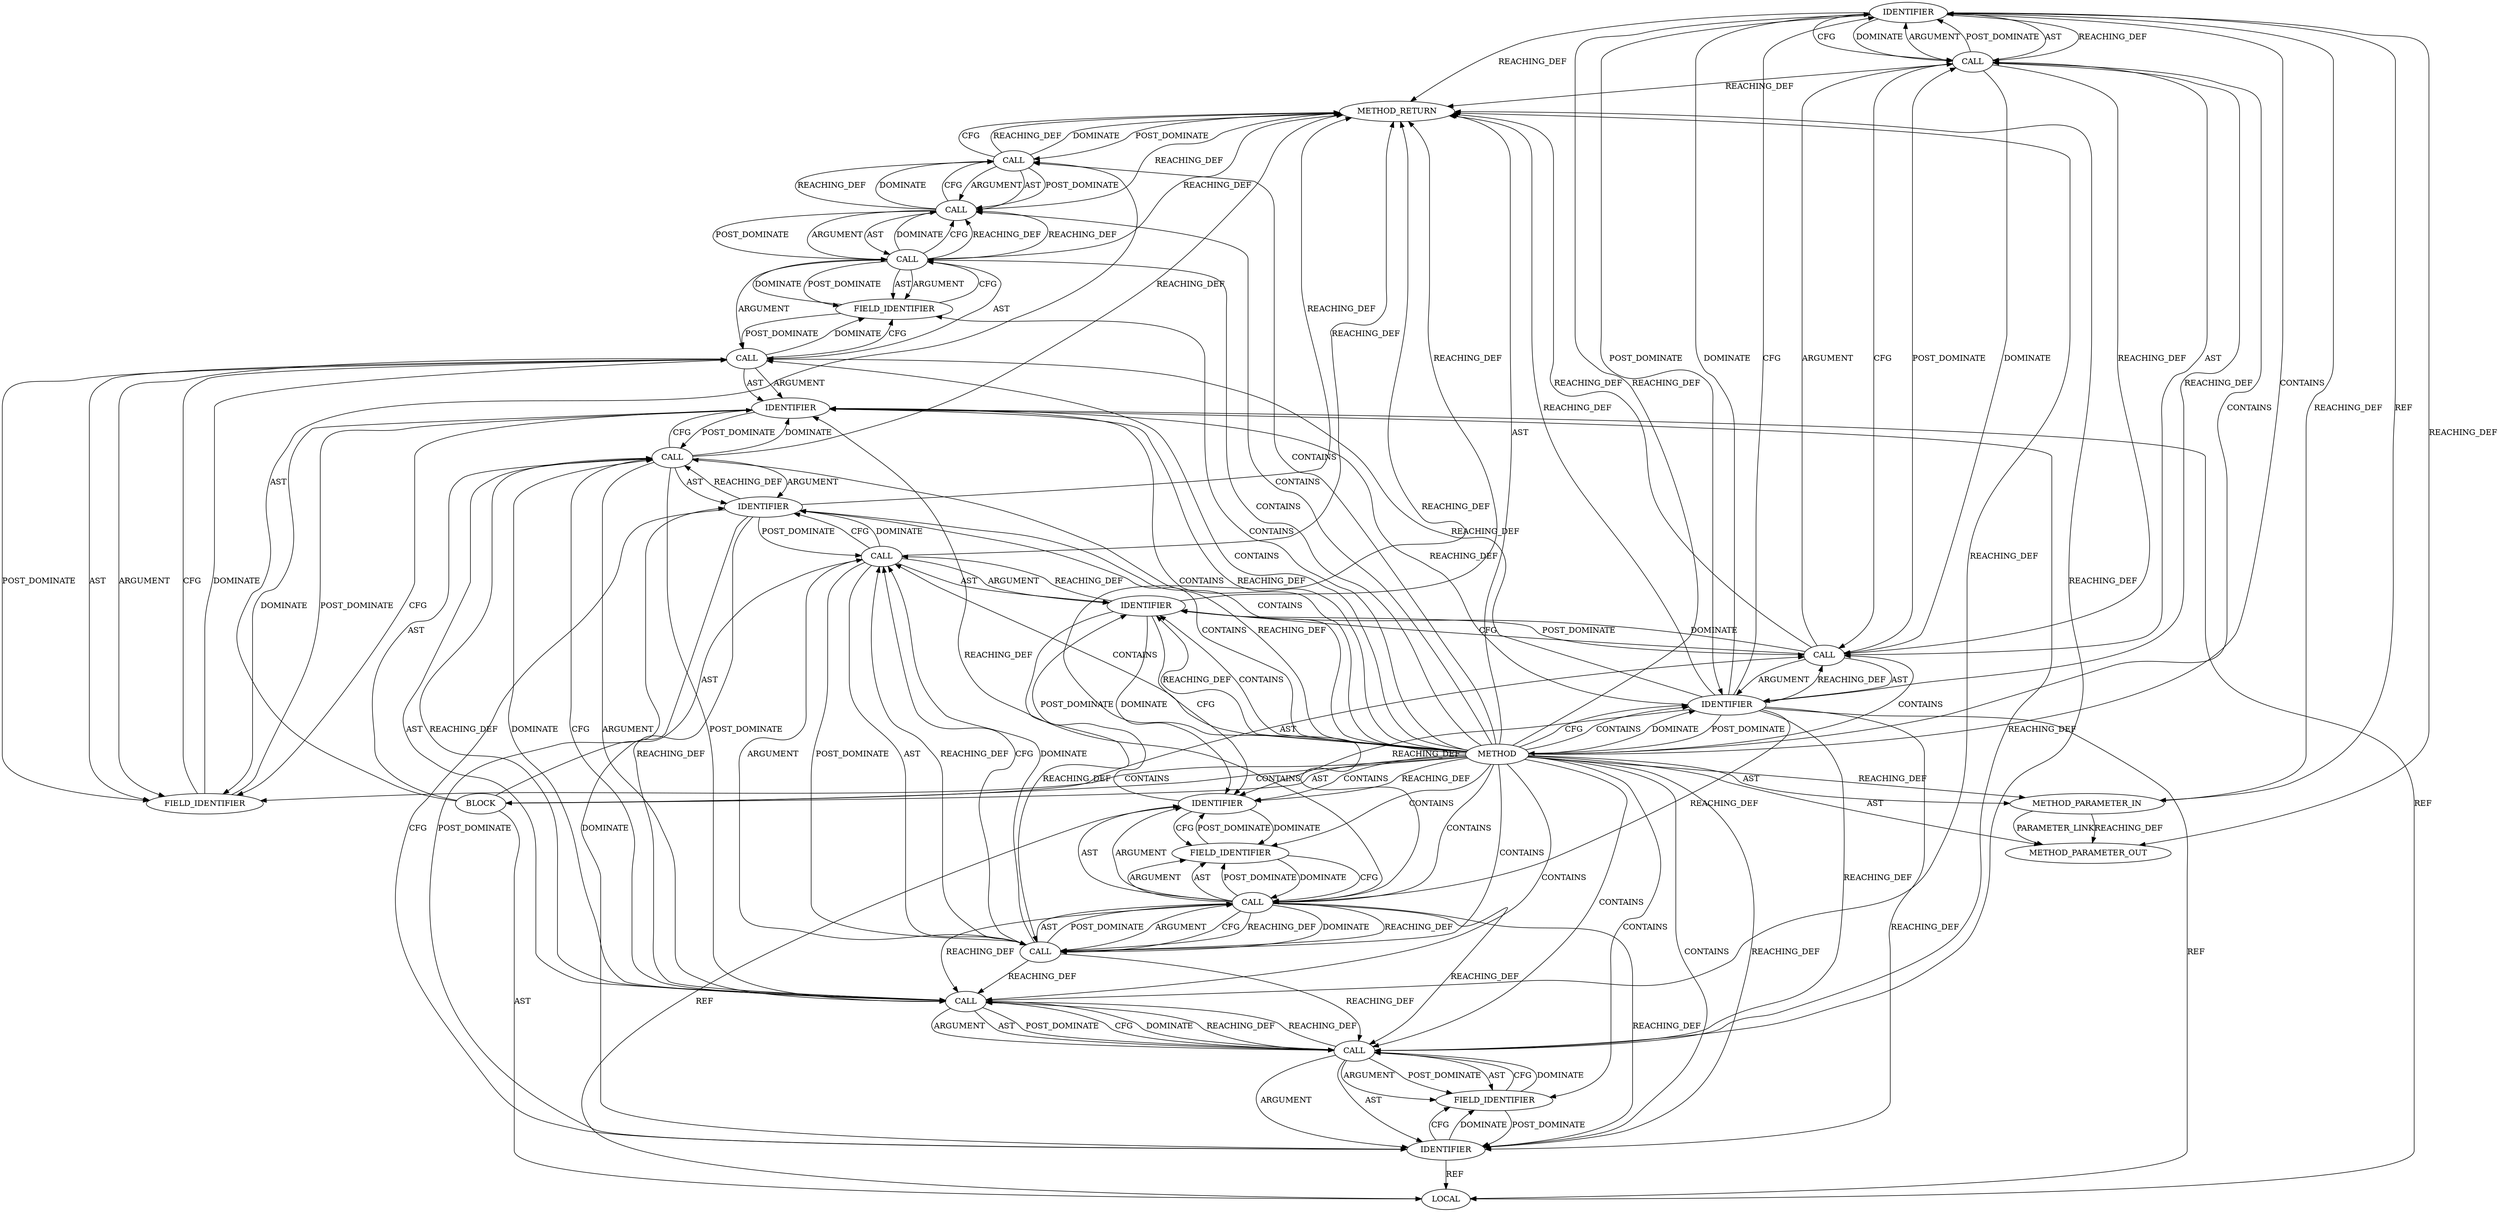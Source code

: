 digraph {
  17555 [label=IDENTIFIER ORDER=1 ARGUMENT_INDEX=1 CODE="tls_ctx" COLUMN_NUMBER=48 LINE_NUMBER=2451 TYPE_FULL_NAME="tls_context*" NAME="tls_ctx"]
  17563 [label=IDENTIFIER ORDER=1 ARGUMENT_INDEX=1 CODE="BIT_TX_SCHEDULED" COLUMN_NUMBER=10 LINE_NUMBER=2454 TYPE_FULL_NAME="ANY" NAME="BIT_TX_SCHEDULED"]
  17574 [label=FIELD_IDENTIFIER ORDER=2 ARGUMENT_INDEX=2 CODE="work" COLUMN_NUMBER=28 LINE_NUMBER=2455 CANONICAL_NAME="work"]
  17556 [label=CALL ORDER=3 ARGUMENT_INDEX=-1 CODE="set_bit(BIT_TX_CLOSING, &ctx->tx_bitmask)" COLUMN_NUMBER=2 METHOD_FULL_NAME="set_bit" LINE_NUMBER=2453 TYPE_FULL_NAME="<empty>" DISPATCH_TYPE="STATIC_DISPATCH" SIGNATURE="" NAME="set_bit"]
  17558 [label=CALL ORDER=2 ARGUMENT_INDEX=2 CODE="&ctx->tx_bitmask" COLUMN_NUMBER=26 METHOD_FULL_NAME="<operator>.addressOf" LINE_NUMBER=2453 TYPE_FULL_NAME="<empty>" DISPATCH_TYPE="STATIC_DISPATCH" SIGNATURE="" NAME="<operator>.addressOf"]
  17552 [label=CALL ORDER=2 ARGUMENT_INDEX=-1 CODE="*ctx = tls_sw_ctx_tx(tls_ctx)" COLUMN_NUMBER=27 METHOD_FULL_NAME="<operator>.assignment" LINE_NUMBER=2451 TYPE_FULL_NAME="<empty>" DISPATCH_TYPE="STATIC_DISPATCH" SIGNATURE="" NAME="<operator>.assignment"]
  17560 [label=IDENTIFIER ORDER=1 ARGUMENT_INDEX=1 CODE="ctx" COLUMN_NUMBER=27 LINE_NUMBER=2453 TYPE_FULL_NAME="tls_sw_context_tx*" NAME="ctx"]
  17559 [label=CALL ORDER=1 ARGUMENT_INDEX=1 CODE="ctx->tx_bitmask" COLUMN_NUMBER=27 METHOD_FULL_NAME="<operator>.indirectFieldAccess" LINE_NUMBER=2453 TYPE_FULL_NAME="<empty>" DISPATCH_TYPE="STATIC_DISPATCH" SIGNATURE="" NAME="<operator>.indirectFieldAccess"]
  21699 [label=METHOD_PARAMETER_OUT ORDER=1 CODE="struct tls_context *tls_ctx" IS_VARIADIC=false COLUMN_NUMBER=28 LINE_NUMBER=2449 TYPE_FULL_NAME="tls_context*" EVALUATION_STRATEGY="BY_VALUE" INDEX=1 NAME="tls_ctx"]
  17550 [label=BLOCK ORDER=2 ARGUMENT_INDEX=-1 CODE="{
	struct tls_sw_context_tx *ctx = tls_sw_ctx_tx(tls_ctx);

	set_bit(BIT_TX_CLOSING, &ctx->tx_bitmask);
	set_bit(BIT_TX_SCHEDULED, &ctx->tx_bitmask);
	cancel_delayed_work_sync(&ctx->tx_work.work);
}" COLUMN_NUMBER=1 LINE_NUMBER=2450 TYPE_FULL_NAME="void"]
  17554 [label=CALL ORDER=2 ARGUMENT_INDEX=2 CODE="tls_sw_ctx_tx(tls_ctx)" COLUMN_NUMBER=34 METHOD_FULL_NAME="tls_sw_ctx_tx" LINE_NUMBER=2451 TYPE_FULL_NAME="<empty>" DISPATCH_TYPE="STATIC_DISPATCH" SIGNATURE="" NAME="tls_sw_ctx_tx"]
  17571 [label=CALL ORDER=1 ARGUMENT_INDEX=1 CODE="ctx->tx_work" COLUMN_NUMBER=28 METHOD_FULL_NAME="<operator>.indirectFieldAccess" LINE_NUMBER=2455 TYPE_FULL_NAME="<empty>" DISPATCH_TYPE="STATIC_DISPATCH" SIGNATURE="" NAME="<operator>.indirectFieldAccess"]
  17548 [label=METHOD COLUMN_NUMBER=1 LINE_NUMBER=2449 COLUMN_NUMBER_END=1 IS_EXTERNAL=false SIGNATURE="void tls_sw_cancel_work_tx (tls_context*)" NAME="tls_sw_cancel_work_tx" AST_PARENT_TYPE="TYPE_DECL" AST_PARENT_FULL_NAME="tls_sw.c:<global>" ORDER=53 CODE="void tls_sw_cancel_work_tx(struct tls_context *tls_ctx)
{
	struct tls_sw_context_tx *ctx = tls_sw_ctx_tx(tls_ctx);

	set_bit(BIT_TX_CLOSING, &ctx->tx_bitmask);
	set_bit(BIT_TX_SCHEDULED, &ctx->tx_bitmask);
	cancel_delayed_work_sync(&ctx->tx_work.work);
}" FULL_NAME="tls_sw_cancel_work_tx" LINE_NUMBER_END=2456 FILENAME="tls_sw.c"]
  17565 [label=CALL ORDER=1 ARGUMENT_INDEX=1 CODE="ctx->tx_bitmask" COLUMN_NUMBER=29 METHOD_FULL_NAME="<operator>.indirectFieldAccess" LINE_NUMBER=2454 TYPE_FULL_NAME="<empty>" DISPATCH_TYPE="STATIC_DISPATCH" SIGNATURE="" NAME="<operator>.indirectFieldAccess"]
  17570 [label=CALL ORDER=1 ARGUMENT_INDEX=1 CODE="ctx->tx_work.work" COLUMN_NUMBER=28 METHOD_FULL_NAME="<operator>.fieldAccess" LINE_NUMBER=2455 TYPE_FULL_NAME="<empty>" DISPATCH_TYPE="STATIC_DISPATCH" SIGNATURE="" NAME="<operator>.fieldAccess"]
  17562 [label=CALL ORDER=4 ARGUMENT_INDEX=-1 CODE="set_bit(BIT_TX_SCHEDULED, &ctx->tx_bitmask)" COLUMN_NUMBER=2 METHOD_FULL_NAME="set_bit" LINE_NUMBER=2454 TYPE_FULL_NAME="<empty>" DISPATCH_TYPE="STATIC_DISPATCH" SIGNATURE="" NAME="set_bit"]
  17573 [label=FIELD_IDENTIFIER ORDER=2 ARGUMENT_INDEX=2 CODE="tx_work" COLUMN_NUMBER=28 LINE_NUMBER=2455 CANONICAL_NAME="tx_work"]
  17561 [label=FIELD_IDENTIFIER ORDER=2 ARGUMENT_INDEX=2 CODE="tx_bitmask" COLUMN_NUMBER=27 LINE_NUMBER=2453 CANONICAL_NAME="tx_bitmask"]
  17553 [label=IDENTIFIER ORDER=1 ARGUMENT_INDEX=1 CODE="ctx" COLUMN_NUMBER=28 LINE_NUMBER=2451 TYPE_FULL_NAME="tls_sw_context_tx*" NAME="ctx"]
  17575 [label=METHOD_RETURN ORDER=3 CODE="RET" COLUMN_NUMBER=1 LINE_NUMBER=2449 TYPE_FULL_NAME="void" EVALUATION_STRATEGY="BY_VALUE"]
  17566 [label=IDENTIFIER ORDER=1 ARGUMENT_INDEX=1 CODE="ctx" COLUMN_NUMBER=29 LINE_NUMBER=2454 TYPE_FULL_NAME="tls_sw_context_tx*" NAME="ctx"]
  17551 [label=LOCAL ORDER=1 CODE="struct tls_sw_context_tx* ctx" COLUMN_NUMBER=27 LINE_NUMBER=2451 TYPE_FULL_NAME="tls_sw_context_tx*" NAME="ctx"]
  17549 [label=METHOD_PARAMETER_IN ORDER=1 CODE="struct tls_context *tls_ctx" IS_VARIADIC=false COLUMN_NUMBER=28 LINE_NUMBER=2449 TYPE_FULL_NAME="tls_context*" EVALUATION_STRATEGY="BY_VALUE" INDEX=1 NAME="tls_ctx"]
  17569 [label=CALL ORDER=1 ARGUMENT_INDEX=1 CODE="&ctx->tx_work.work" COLUMN_NUMBER=27 METHOD_FULL_NAME="<operator>.addressOf" LINE_NUMBER=2455 TYPE_FULL_NAME="<empty>" DISPATCH_TYPE="STATIC_DISPATCH" SIGNATURE="" NAME="<operator>.addressOf"]
  17568 [label=CALL ORDER=5 ARGUMENT_INDEX=-1 CODE="cancel_delayed_work_sync(&ctx->tx_work.work)" COLUMN_NUMBER=2 METHOD_FULL_NAME="cancel_delayed_work_sync" LINE_NUMBER=2455 TYPE_FULL_NAME="<empty>" DISPATCH_TYPE="STATIC_DISPATCH" SIGNATURE="" NAME="cancel_delayed_work_sync"]
  17557 [label=IDENTIFIER ORDER=1 ARGUMENT_INDEX=1 CODE="BIT_TX_CLOSING" COLUMN_NUMBER=10 LINE_NUMBER=2453 TYPE_FULL_NAME="ANY" NAME="BIT_TX_CLOSING"]
  17572 [label=IDENTIFIER ORDER=1 ARGUMENT_INDEX=1 CODE="ctx" COLUMN_NUMBER=28 LINE_NUMBER=2455 TYPE_FULL_NAME="tls_sw_context_tx*" NAME="ctx"]
  17567 [label=FIELD_IDENTIFIER ORDER=2 ARGUMENT_INDEX=2 CODE="tx_bitmask" COLUMN_NUMBER=29 LINE_NUMBER=2454 CANONICAL_NAME="tx_bitmask"]
  17564 [label=CALL ORDER=2 ARGUMENT_INDEX=2 CODE="&ctx->tx_bitmask" COLUMN_NUMBER=28 METHOD_FULL_NAME="<operator>.addressOf" LINE_NUMBER=2454 TYPE_FULL_NAME="<empty>" DISPATCH_TYPE="STATIC_DISPATCH" SIGNATURE="" NAME="<operator>.addressOf"]
  17559 -> 17561 [label=ARGUMENT ]
  17568 -> 17569 [label=ARGUMENT ]
  17571 -> 17572 [label=ARGUMENT ]
  17575 -> 17568 [label=POST_DOMINATE ]
  17563 -> 17564 [label=REACHING_DEF VARIABLE="BIT_TX_SCHEDULED"]
  17553 -> 17552 [label=REACHING_DEF VARIABLE="ctx"]
  17558 -> 17556 [label=REACHING_DEF VARIABLE="&ctx->tx_bitmask"]
  17548 -> 17572 [label=CONTAINS ]
  17555 -> 17553 [label=POST_DOMINATE ]
  17548 -> 17554 [label=CONTAINS ]
  17548 -> 21699 [label=AST ]
  17553 -> 17555 [label=DOMINATE ]
  17548 -> 17557 [label=REACHING_DEF VARIABLE=""]
  17562 -> 17564 [label=ARGUMENT ]
  17574 -> 17570 [label=CFG ]
  17569 -> 17568 [label=REACHING_DEF VARIABLE="&ctx->tx_work.work"]
  17553 -> 17551 [label=REF ]
  17558 -> 17559 [label=AST ]
  17549 -> 17555 [label=REACHING_DEF VARIABLE="tls_ctx"]
  17570 -> 17575 [label=REACHING_DEF VARIABLE="ctx->tx_work.work"]
  17548 -> 17550 [label=CONTAINS ]
  17554 -> 17575 [label=REACHING_DEF VARIABLE="tls_sw_ctx_tx(tls_ctx)"]
  17554 -> 17555 [label=ARGUMENT ]
  17568 -> 17575 [label=CFG ]
  17565 -> 17564 [label=CFG ]
  17557 -> 17552 [label=POST_DOMINATE ]
  17557 -> 17558 [label=REACHING_DEF VARIABLE="BIT_TX_CLOSING"]
  17568 -> 17569 [label=AST ]
  17558 -> 17559 [label=POST_DOMINATE ]
  17548 -> 17564 [label=CONTAINS ]
  17548 -> 17574 [label=CONTAINS ]
  17564 -> 17562 [label=REACHING_DEF VARIABLE="&ctx->tx_bitmask"]
  17564 -> 17565 [label=ARGUMENT ]
  17548 -> 17566 [label=CONTAINS ]
  17571 -> 17574 [label=DOMINATE ]
  17553 -> 17572 [label=REACHING_DEF VARIABLE="ctx"]
  17548 -> 17562 [label=CONTAINS ]
  17571 -> 17574 [label=CFG ]
  17553 -> 17560 [label=REACHING_DEF VARIABLE="ctx"]
  17553 -> 17565 [label=REACHING_DEF VARIABLE="ctx"]
  17555 -> 21699 [label=REACHING_DEF VARIABLE="tls_ctx"]
  17557 -> 17560 [label=CFG ]
  17559 -> 17572 [label=REACHING_DEF VARIABLE="ctx->tx_bitmask"]
  17569 -> 17570 [label=AST ]
  17565 -> 17564 [label=DOMINATE ]
  17562 -> 17564 [label=POST_DOMINATE ]
  17571 -> 17572 [label=AST ]
  17558 -> 17556 [label=CFG ]
  17562 -> 17563 [label=AST ]
  17557 -> 17560 [label=DOMINATE ]
  17564 -> 17565 [label=AST ]
  17548 -> 17555 [label=CONTAINS ]
  17570 -> 17569 [label=DOMINATE ]
  17555 -> 17554 [label=REACHING_DEF VARIABLE="tls_ctx"]
  17559 -> 17564 [label=REACHING_DEF VARIABLE="ctx->tx_bitmask"]
  17566 -> 17551 [label=REF ]
  17553 -> 17575 [label=REACHING_DEF VARIABLE="ctx"]
  17557 -> 17575 [label=REACHING_DEF VARIABLE="BIT_TX_CLOSING"]
  17552 -> 17553 [label=AST ]
  17557 -> 17556 [label=REACHING_DEF VARIABLE="BIT_TX_CLOSING"]
  17558 -> 17556 [label=DOMINATE ]
  17567 -> 17566 [label=POST_DOMINATE ]
  17548 -> 17568 [label=CONTAINS ]
  17559 -> 17558 [label=CFG ]
  17570 -> 17574 [label=POST_DOMINATE ]
  17571 -> 17573 [label=POST_DOMINATE ]
  17548 -> 17560 [label=CONTAINS ]
  17569 -> 17570 [label=POST_DOMINATE ]
  17570 -> 17574 [label=AST ]
  17550 -> 17562 [label=AST ]
  17555 -> 17554 [label=CFG ]
  17563 -> 17566 [label=CFG ]
  17566 -> 17567 [label=CFG ]
  17554 -> 17555 [label=POST_DOMINATE ]
  17553 -> 17548 [label=POST_DOMINATE ]
  17553 -> 17559 [label=REACHING_DEF VARIABLE="ctx"]
  17562 -> 17563 [label=ARGUMENT ]
  17567 -> 17565 [label=CFG ]
  17561 -> 17560 [label=POST_DOMINATE ]
  17558 -> 17559 [label=ARGUMENT ]
  17548 -> 17555 [label=REACHING_DEF VARIABLE=""]
  17572 -> 17573 [label=DOMINATE ]
  17556 -> 17563 [label=CFG ]
  17566 -> 17563 [label=POST_DOMINATE ]
  17552 -> 17554 [label=AST ]
  17556 -> 17563 [label=DOMINATE ]
  17564 -> 17562 [label=DOMINATE ]
  17552 -> 17553 [label=ARGUMENT ]
  17570 -> 17569 [label=CFG ]
  17548 -> 17549 [label=AST ]
  17556 -> 17557 [label=AST ]
  17556 -> 17557 [label=ARGUMENT ]
  17548 -> 17557 [label=CONTAINS ]
  17550 -> 17551 [label=AST ]
  17562 -> 17572 [label=DOMINATE ]
  17565 -> 17564 [label=REACHING_DEF VARIABLE="ctx->tx_bitmask"]
  17565 -> 17564 [label=REACHING_DEF VARIABLE="ctx->tx_bitmask"]
  17548 -> 17573 [label=CONTAINS ]
  17554 -> 17552 [label=CFG ]
  17570 -> 17574 [label=ARGUMENT ]
  17563 -> 17562 [label=REACHING_DEF VARIABLE="BIT_TX_SCHEDULED"]
  17561 -> 17559 [label=CFG ]
  17567 -> 17565 [label=DOMINATE ]
  17556 -> 17558 [label=ARGUMENT ]
  17560 -> 17551 [label=REF ]
  17548 -> 17550 [label=AST ]
  17548 -> 17560 [label=REACHING_DEF VARIABLE=""]
  17554 -> 17552 [label=DOMINATE ]
  17559 -> 17561 [label=AST ]
  17549 -> 21699 [label=PARAMETER_LINK ]
  17565 -> 17566 [label=ARGUMENT ]
  17554 -> 17555 [label=AST ]
  17570 -> 17571 [label=ARGUMENT ]
  17548 -> 17563 [label=CONTAINS ]
  17548 -> 17575 [label=AST ]
  17568 -> 17575 [label=REACHING_DEF VARIABLE="cancel_delayed_work_sync(&ctx->tx_work.work)"]
  17571 -> 17573 [label=AST ]
  17548 -> 17549 [label=REACHING_DEF VARIABLE=""]
  17564 -> 17562 [label=CFG ]
  17555 -> 17554 [label=DOMINATE ]
  17548 -> 17572 [label=REACHING_DEF VARIABLE=""]
  17568 -> 17575 [label=DOMINATE ]
  17558 -> 17564 [label=REACHING_DEF VARIABLE="&ctx->tx_bitmask"]
  17573 -> 17571 [label=CFG ]
  17573 -> 17572 [label=POST_DOMINATE ]
  17556 -> 17558 [label=POST_DOMINATE ]
  17553 -> 17555 [label=CFG ]
  17548 -> 17553 [label=CFG ]
  17559 -> 17558 [label=REACHING_DEF VARIABLE="ctx->tx_bitmask"]
  17559 -> 17558 [label=REACHING_DEF VARIABLE="ctx->tx_bitmask"]
  17548 -> 17559 [label=CONTAINS ]
  17556 -> 17575 [label=REACHING_DEF VARIABLE="set_bit(BIT_TX_CLOSING, &ctx->tx_bitmask)"]
  17562 -> 17575 [label=REACHING_DEF VARIABLE="set_bit(BIT_TX_SCHEDULED, &ctx->tx_bitmask)"]
  17563 -> 17575 [label=REACHING_DEF VARIABLE="BIT_TX_SCHEDULED"]
  17559 -> 17560 [label=AST ]
  17555 -> 17575 [label=REACHING_DEF VARIABLE="tls_ctx"]
  17574 -> 17571 [label=POST_DOMINATE ]
  17562 -> 17572 [label=CFG ]
  17570 -> 17571 [label=AST ]
  17563 -> 17556 [label=POST_DOMINATE ]
  17553 -> 17571 [label=REACHING_DEF VARIABLE="ctx"]
  17559 -> 17558 [label=DOMINATE ]
  17548 -> 17558 [label=CONTAINS ]
  17549 -> 21699 [label=REACHING_DEF VARIABLE="tls_ctx"]
  17552 -> 17575 [label=REACHING_DEF VARIABLE="*ctx = tls_sw_ctx_tx(tls_ctx)"]
  17574 -> 17570 [label=DOMINATE ]
  17573 -> 17571 [label=DOMINATE ]
  17548 -> 17553 [label=CONTAINS ]
  17566 -> 17567 [label=DOMINATE ]
  17558 -> 17565 [label=REACHING_DEF VARIABLE="&ctx->tx_bitmask"]
  17570 -> 17569 [label=REACHING_DEF VARIABLE="ctx->tx_work.work"]
  17570 -> 17569 [label=REACHING_DEF VARIABLE="ctx->tx_work.work"]
  17548 -> 17567 [label=CONTAINS ]
  17564 -> 17575 [label=REACHING_DEF VARIABLE="&ctx->tx_bitmask"]
  17572 -> 17551 [label=REF ]
  17569 -> 17568 [label=DOMINATE ]
  17554 -> 17553 [label=REACHING_DEF VARIABLE="tls_sw_ctx_tx(tls_ctx)"]
  17552 -> 17557 [label=DOMINATE ]
  17548 -> 17552 [label=CONTAINS ]
  17565 -> 17567 [label=ARGUMENT ]
  17548 -> 17569 [label=CONTAINS ]
  17548 -> 17553 [label=DOMINATE ]
  17564 -> 17565 [label=POST_DOMINATE ]
  17555 -> 17549 [label=REF ]
  17554 -> 17552 [label=REACHING_DEF VARIABLE="tls_sw_ctx_tx(tls_ctx)"]
  17560 -> 17561 [label=DOMINATE ]
  17556 -> 17558 [label=AST ]
  17550 -> 17556 [label=AST ]
  17552 -> 17554 [label=ARGUMENT ]
  17569 -> 17575 [label=REACHING_DEF VARIABLE="&ctx->tx_work.work"]
  17550 -> 17552 [label=AST ]
  17565 -> 17567 [label=POST_DOMINATE ]
  17565 -> 17572 [label=REACHING_DEF VARIABLE="ctx->tx_bitmask"]
  17572 -> 17562 [label=POST_DOMINATE ]
  17552 -> 17557 [label=CFG ]
  17548 -> 17571 [label=CONTAINS ]
  17565 -> 17566 [label=AST ]
  17548 -> 17561 [label=CONTAINS ]
  17563 -> 17566 [label=DOMINATE ]
  17548 -> 17563 [label=REACHING_DEF VARIABLE=""]
  17568 -> 17569 [label=POST_DOMINATE ]
  17559 -> 17575 [label=REACHING_DEF VARIABLE="ctx->tx_bitmask"]
  17548 -> 17566 [label=REACHING_DEF VARIABLE=""]
  17562 -> 17564 [label=AST ]
  17559 -> 17566 [label=REACHING_DEF VARIABLE="ctx->tx_bitmask"]
  17548 -> 17556 [label=CONTAINS ]
  17559 -> 17561 [label=POST_DOMINATE ]
  17548 -> 17565 [label=CONTAINS ]
  17565 -> 17575 [label=REACHING_DEF VARIABLE="ctx->tx_bitmask"]
  17561 -> 17559 [label=DOMINATE ]
  17559 -> 17565 [label=REACHING_DEF VARIABLE="ctx->tx_bitmask"]
  17569 -> 17570 [label=ARGUMENT ]
  17565 -> 17567 [label=AST ]
  17572 -> 17573 [label=CFG ]
  17553 -> 17566 [label=REACHING_DEF VARIABLE="ctx"]
  17550 -> 17568 [label=AST ]
  17560 -> 17561 [label=CFG ]
  17548 -> 17570 [label=CONTAINS ]
  17559 -> 17560 [label=ARGUMENT ]
  17571 -> 17573 [label=ARGUMENT ]
  17552 -> 17554 [label=POST_DOMINATE ]
  17560 -> 17557 [label=POST_DOMINATE ]
  17569 -> 17568 [label=CFG ]
}
